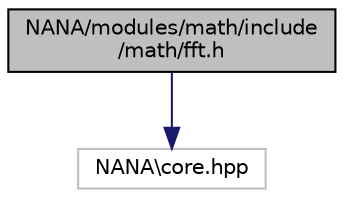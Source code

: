 digraph "NANA/modules/math/include/math/fft.h"
{
 // LATEX_PDF_SIZE
  edge [fontname="Helvetica",fontsize="10",labelfontname="Helvetica",labelfontsize="10"];
  node [fontname="Helvetica",fontsize="10",shape=record];
  Node1 [label="NANA/modules/math/include\l/math/fft.h",height=0.2,width=0.4,color="black", fillcolor="grey75", style="filled", fontcolor="black",tooltip="实现傅里叶变换相关算法"];
  Node1 -> Node2 [color="midnightblue",fontsize="10",style="solid",fontname="Helvetica"];
  Node2 [label="NANA\\core.hpp",height=0.2,width=0.4,color="grey75", fillcolor="white", style="filled",tooltip=" "];
}
